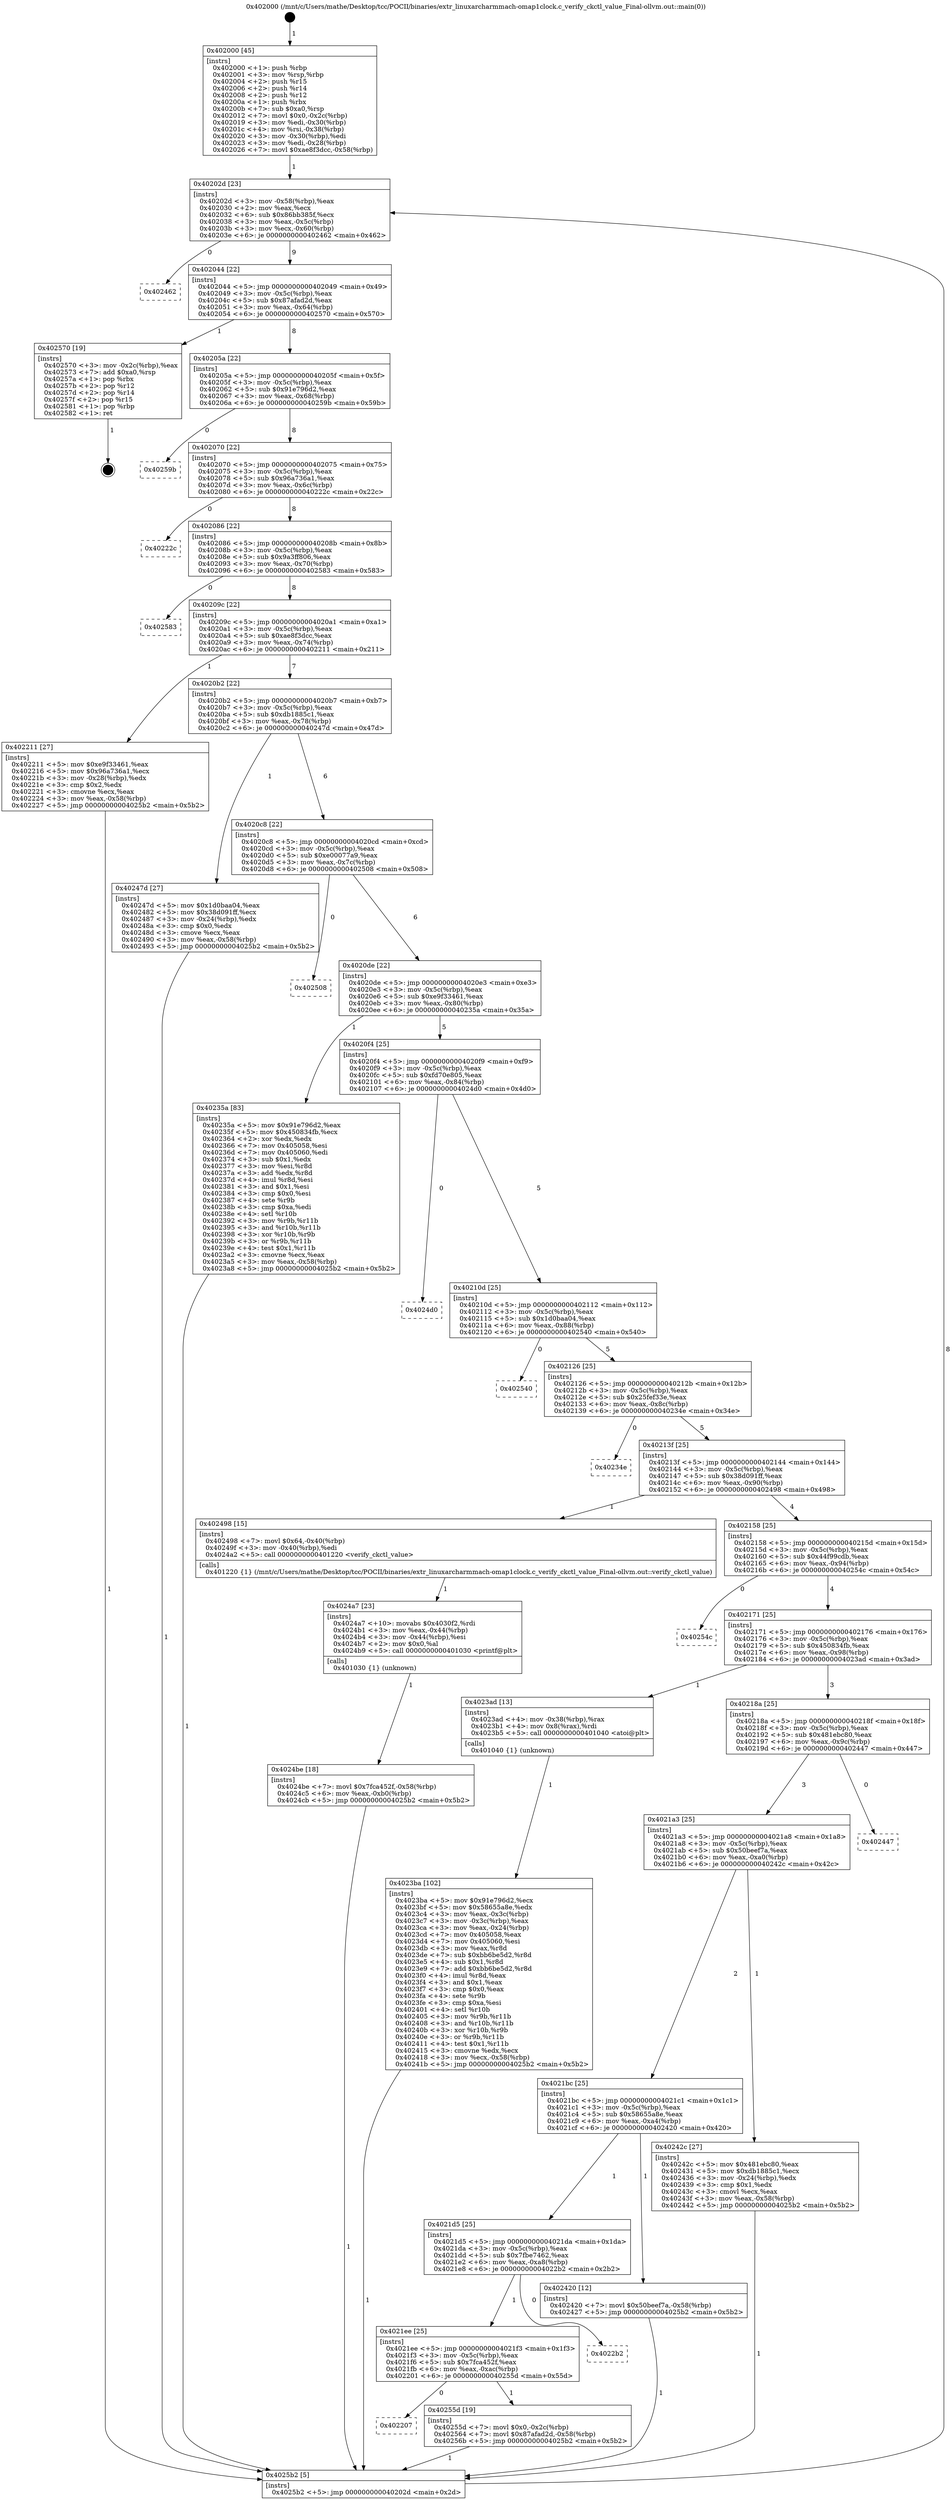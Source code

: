 digraph "0x402000" {
  label = "0x402000 (/mnt/c/Users/mathe/Desktop/tcc/POCII/binaries/extr_linuxarcharmmach-omap1clock.c_verify_ckctl_value_Final-ollvm.out::main(0))"
  labelloc = "t"
  node[shape=record]

  Entry [label="",width=0.3,height=0.3,shape=circle,fillcolor=black,style=filled]
  "0x40202d" [label="{
     0x40202d [23]\l
     | [instrs]\l
     &nbsp;&nbsp;0x40202d \<+3\>: mov -0x58(%rbp),%eax\l
     &nbsp;&nbsp;0x402030 \<+2\>: mov %eax,%ecx\l
     &nbsp;&nbsp;0x402032 \<+6\>: sub $0x86bb385f,%ecx\l
     &nbsp;&nbsp;0x402038 \<+3\>: mov %eax,-0x5c(%rbp)\l
     &nbsp;&nbsp;0x40203b \<+3\>: mov %ecx,-0x60(%rbp)\l
     &nbsp;&nbsp;0x40203e \<+6\>: je 0000000000402462 \<main+0x462\>\l
  }"]
  "0x402462" [label="{
     0x402462\l
  }", style=dashed]
  "0x402044" [label="{
     0x402044 [22]\l
     | [instrs]\l
     &nbsp;&nbsp;0x402044 \<+5\>: jmp 0000000000402049 \<main+0x49\>\l
     &nbsp;&nbsp;0x402049 \<+3\>: mov -0x5c(%rbp),%eax\l
     &nbsp;&nbsp;0x40204c \<+5\>: sub $0x87afad2d,%eax\l
     &nbsp;&nbsp;0x402051 \<+3\>: mov %eax,-0x64(%rbp)\l
     &nbsp;&nbsp;0x402054 \<+6\>: je 0000000000402570 \<main+0x570\>\l
  }"]
  Exit [label="",width=0.3,height=0.3,shape=circle,fillcolor=black,style=filled,peripheries=2]
  "0x402570" [label="{
     0x402570 [19]\l
     | [instrs]\l
     &nbsp;&nbsp;0x402570 \<+3\>: mov -0x2c(%rbp),%eax\l
     &nbsp;&nbsp;0x402573 \<+7\>: add $0xa0,%rsp\l
     &nbsp;&nbsp;0x40257a \<+1\>: pop %rbx\l
     &nbsp;&nbsp;0x40257b \<+2\>: pop %r12\l
     &nbsp;&nbsp;0x40257d \<+2\>: pop %r14\l
     &nbsp;&nbsp;0x40257f \<+2\>: pop %r15\l
     &nbsp;&nbsp;0x402581 \<+1\>: pop %rbp\l
     &nbsp;&nbsp;0x402582 \<+1\>: ret\l
  }"]
  "0x40205a" [label="{
     0x40205a [22]\l
     | [instrs]\l
     &nbsp;&nbsp;0x40205a \<+5\>: jmp 000000000040205f \<main+0x5f\>\l
     &nbsp;&nbsp;0x40205f \<+3\>: mov -0x5c(%rbp),%eax\l
     &nbsp;&nbsp;0x402062 \<+5\>: sub $0x91e796d2,%eax\l
     &nbsp;&nbsp;0x402067 \<+3\>: mov %eax,-0x68(%rbp)\l
     &nbsp;&nbsp;0x40206a \<+6\>: je 000000000040259b \<main+0x59b\>\l
  }"]
  "0x402207" [label="{
     0x402207\l
  }", style=dashed]
  "0x40259b" [label="{
     0x40259b\l
  }", style=dashed]
  "0x402070" [label="{
     0x402070 [22]\l
     | [instrs]\l
     &nbsp;&nbsp;0x402070 \<+5\>: jmp 0000000000402075 \<main+0x75\>\l
     &nbsp;&nbsp;0x402075 \<+3\>: mov -0x5c(%rbp),%eax\l
     &nbsp;&nbsp;0x402078 \<+5\>: sub $0x96a736a1,%eax\l
     &nbsp;&nbsp;0x40207d \<+3\>: mov %eax,-0x6c(%rbp)\l
     &nbsp;&nbsp;0x402080 \<+6\>: je 000000000040222c \<main+0x22c\>\l
  }"]
  "0x40255d" [label="{
     0x40255d [19]\l
     | [instrs]\l
     &nbsp;&nbsp;0x40255d \<+7\>: movl $0x0,-0x2c(%rbp)\l
     &nbsp;&nbsp;0x402564 \<+7\>: movl $0x87afad2d,-0x58(%rbp)\l
     &nbsp;&nbsp;0x40256b \<+5\>: jmp 00000000004025b2 \<main+0x5b2\>\l
  }"]
  "0x40222c" [label="{
     0x40222c\l
  }", style=dashed]
  "0x402086" [label="{
     0x402086 [22]\l
     | [instrs]\l
     &nbsp;&nbsp;0x402086 \<+5\>: jmp 000000000040208b \<main+0x8b\>\l
     &nbsp;&nbsp;0x40208b \<+3\>: mov -0x5c(%rbp),%eax\l
     &nbsp;&nbsp;0x40208e \<+5\>: sub $0x9a3ff806,%eax\l
     &nbsp;&nbsp;0x402093 \<+3\>: mov %eax,-0x70(%rbp)\l
     &nbsp;&nbsp;0x402096 \<+6\>: je 0000000000402583 \<main+0x583\>\l
  }"]
  "0x4021ee" [label="{
     0x4021ee [25]\l
     | [instrs]\l
     &nbsp;&nbsp;0x4021ee \<+5\>: jmp 00000000004021f3 \<main+0x1f3\>\l
     &nbsp;&nbsp;0x4021f3 \<+3\>: mov -0x5c(%rbp),%eax\l
     &nbsp;&nbsp;0x4021f6 \<+5\>: sub $0x7fca452f,%eax\l
     &nbsp;&nbsp;0x4021fb \<+6\>: mov %eax,-0xac(%rbp)\l
     &nbsp;&nbsp;0x402201 \<+6\>: je 000000000040255d \<main+0x55d\>\l
  }"]
  "0x402583" [label="{
     0x402583\l
  }", style=dashed]
  "0x40209c" [label="{
     0x40209c [22]\l
     | [instrs]\l
     &nbsp;&nbsp;0x40209c \<+5\>: jmp 00000000004020a1 \<main+0xa1\>\l
     &nbsp;&nbsp;0x4020a1 \<+3\>: mov -0x5c(%rbp),%eax\l
     &nbsp;&nbsp;0x4020a4 \<+5\>: sub $0xae8f3dcc,%eax\l
     &nbsp;&nbsp;0x4020a9 \<+3\>: mov %eax,-0x74(%rbp)\l
     &nbsp;&nbsp;0x4020ac \<+6\>: je 0000000000402211 \<main+0x211\>\l
  }"]
  "0x4022b2" [label="{
     0x4022b2\l
  }", style=dashed]
  "0x402211" [label="{
     0x402211 [27]\l
     | [instrs]\l
     &nbsp;&nbsp;0x402211 \<+5\>: mov $0xe9f33461,%eax\l
     &nbsp;&nbsp;0x402216 \<+5\>: mov $0x96a736a1,%ecx\l
     &nbsp;&nbsp;0x40221b \<+3\>: mov -0x28(%rbp),%edx\l
     &nbsp;&nbsp;0x40221e \<+3\>: cmp $0x2,%edx\l
     &nbsp;&nbsp;0x402221 \<+3\>: cmovne %ecx,%eax\l
     &nbsp;&nbsp;0x402224 \<+3\>: mov %eax,-0x58(%rbp)\l
     &nbsp;&nbsp;0x402227 \<+5\>: jmp 00000000004025b2 \<main+0x5b2\>\l
  }"]
  "0x4020b2" [label="{
     0x4020b2 [22]\l
     | [instrs]\l
     &nbsp;&nbsp;0x4020b2 \<+5\>: jmp 00000000004020b7 \<main+0xb7\>\l
     &nbsp;&nbsp;0x4020b7 \<+3\>: mov -0x5c(%rbp),%eax\l
     &nbsp;&nbsp;0x4020ba \<+5\>: sub $0xdb1885c1,%eax\l
     &nbsp;&nbsp;0x4020bf \<+3\>: mov %eax,-0x78(%rbp)\l
     &nbsp;&nbsp;0x4020c2 \<+6\>: je 000000000040247d \<main+0x47d\>\l
  }"]
  "0x4025b2" [label="{
     0x4025b2 [5]\l
     | [instrs]\l
     &nbsp;&nbsp;0x4025b2 \<+5\>: jmp 000000000040202d \<main+0x2d\>\l
  }"]
  "0x402000" [label="{
     0x402000 [45]\l
     | [instrs]\l
     &nbsp;&nbsp;0x402000 \<+1\>: push %rbp\l
     &nbsp;&nbsp;0x402001 \<+3\>: mov %rsp,%rbp\l
     &nbsp;&nbsp;0x402004 \<+2\>: push %r15\l
     &nbsp;&nbsp;0x402006 \<+2\>: push %r14\l
     &nbsp;&nbsp;0x402008 \<+2\>: push %r12\l
     &nbsp;&nbsp;0x40200a \<+1\>: push %rbx\l
     &nbsp;&nbsp;0x40200b \<+7\>: sub $0xa0,%rsp\l
     &nbsp;&nbsp;0x402012 \<+7\>: movl $0x0,-0x2c(%rbp)\l
     &nbsp;&nbsp;0x402019 \<+3\>: mov %edi,-0x30(%rbp)\l
     &nbsp;&nbsp;0x40201c \<+4\>: mov %rsi,-0x38(%rbp)\l
     &nbsp;&nbsp;0x402020 \<+3\>: mov -0x30(%rbp),%edi\l
     &nbsp;&nbsp;0x402023 \<+3\>: mov %edi,-0x28(%rbp)\l
     &nbsp;&nbsp;0x402026 \<+7\>: movl $0xae8f3dcc,-0x58(%rbp)\l
  }"]
  "0x4024be" [label="{
     0x4024be [18]\l
     | [instrs]\l
     &nbsp;&nbsp;0x4024be \<+7\>: movl $0x7fca452f,-0x58(%rbp)\l
     &nbsp;&nbsp;0x4024c5 \<+6\>: mov %eax,-0xb0(%rbp)\l
     &nbsp;&nbsp;0x4024cb \<+5\>: jmp 00000000004025b2 \<main+0x5b2\>\l
  }"]
  "0x40247d" [label="{
     0x40247d [27]\l
     | [instrs]\l
     &nbsp;&nbsp;0x40247d \<+5\>: mov $0x1d0baa04,%eax\l
     &nbsp;&nbsp;0x402482 \<+5\>: mov $0x38d091ff,%ecx\l
     &nbsp;&nbsp;0x402487 \<+3\>: mov -0x24(%rbp),%edx\l
     &nbsp;&nbsp;0x40248a \<+3\>: cmp $0x0,%edx\l
     &nbsp;&nbsp;0x40248d \<+3\>: cmove %ecx,%eax\l
     &nbsp;&nbsp;0x402490 \<+3\>: mov %eax,-0x58(%rbp)\l
     &nbsp;&nbsp;0x402493 \<+5\>: jmp 00000000004025b2 \<main+0x5b2\>\l
  }"]
  "0x4020c8" [label="{
     0x4020c8 [22]\l
     | [instrs]\l
     &nbsp;&nbsp;0x4020c8 \<+5\>: jmp 00000000004020cd \<main+0xcd\>\l
     &nbsp;&nbsp;0x4020cd \<+3\>: mov -0x5c(%rbp),%eax\l
     &nbsp;&nbsp;0x4020d0 \<+5\>: sub $0xe00077a9,%eax\l
     &nbsp;&nbsp;0x4020d5 \<+3\>: mov %eax,-0x7c(%rbp)\l
     &nbsp;&nbsp;0x4020d8 \<+6\>: je 0000000000402508 \<main+0x508\>\l
  }"]
  "0x4024a7" [label="{
     0x4024a7 [23]\l
     | [instrs]\l
     &nbsp;&nbsp;0x4024a7 \<+10\>: movabs $0x4030f2,%rdi\l
     &nbsp;&nbsp;0x4024b1 \<+3\>: mov %eax,-0x44(%rbp)\l
     &nbsp;&nbsp;0x4024b4 \<+3\>: mov -0x44(%rbp),%esi\l
     &nbsp;&nbsp;0x4024b7 \<+2\>: mov $0x0,%al\l
     &nbsp;&nbsp;0x4024b9 \<+5\>: call 0000000000401030 \<printf@plt\>\l
     | [calls]\l
     &nbsp;&nbsp;0x401030 \{1\} (unknown)\l
  }"]
  "0x402508" [label="{
     0x402508\l
  }", style=dashed]
  "0x4020de" [label="{
     0x4020de [22]\l
     | [instrs]\l
     &nbsp;&nbsp;0x4020de \<+5\>: jmp 00000000004020e3 \<main+0xe3\>\l
     &nbsp;&nbsp;0x4020e3 \<+3\>: mov -0x5c(%rbp),%eax\l
     &nbsp;&nbsp;0x4020e6 \<+5\>: sub $0xe9f33461,%eax\l
     &nbsp;&nbsp;0x4020eb \<+3\>: mov %eax,-0x80(%rbp)\l
     &nbsp;&nbsp;0x4020ee \<+6\>: je 000000000040235a \<main+0x35a\>\l
  }"]
  "0x4021d5" [label="{
     0x4021d5 [25]\l
     | [instrs]\l
     &nbsp;&nbsp;0x4021d5 \<+5\>: jmp 00000000004021da \<main+0x1da\>\l
     &nbsp;&nbsp;0x4021da \<+3\>: mov -0x5c(%rbp),%eax\l
     &nbsp;&nbsp;0x4021dd \<+5\>: sub $0x7fbe7462,%eax\l
     &nbsp;&nbsp;0x4021e2 \<+6\>: mov %eax,-0xa8(%rbp)\l
     &nbsp;&nbsp;0x4021e8 \<+6\>: je 00000000004022b2 \<main+0x2b2\>\l
  }"]
  "0x40235a" [label="{
     0x40235a [83]\l
     | [instrs]\l
     &nbsp;&nbsp;0x40235a \<+5\>: mov $0x91e796d2,%eax\l
     &nbsp;&nbsp;0x40235f \<+5\>: mov $0x450834fb,%ecx\l
     &nbsp;&nbsp;0x402364 \<+2\>: xor %edx,%edx\l
     &nbsp;&nbsp;0x402366 \<+7\>: mov 0x405058,%esi\l
     &nbsp;&nbsp;0x40236d \<+7\>: mov 0x405060,%edi\l
     &nbsp;&nbsp;0x402374 \<+3\>: sub $0x1,%edx\l
     &nbsp;&nbsp;0x402377 \<+3\>: mov %esi,%r8d\l
     &nbsp;&nbsp;0x40237a \<+3\>: add %edx,%r8d\l
     &nbsp;&nbsp;0x40237d \<+4\>: imul %r8d,%esi\l
     &nbsp;&nbsp;0x402381 \<+3\>: and $0x1,%esi\l
     &nbsp;&nbsp;0x402384 \<+3\>: cmp $0x0,%esi\l
     &nbsp;&nbsp;0x402387 \<+4\>: sete %r9b\l
     &nbsp;&nbsp;0x40238b \<+3\>: cmp $0xa,%edi\l
     &nbsp;&nbsp;0x40238e \<+4\>: setl %r10b\l
     &nbsp;&nbsp;0x402392 \<+3\>: mov %r9b,%r11b\l
     &nbsp;&nbsp;0x402395 \<+3\>: and %r10b,%r11b\l
     &nbsp;&nbsp;0x402398 \<+3\>: xor %r10b,%r9b\l
     &nbsp;&nbsp;0x40239b \<+3\>: or %r9b,%r11b\l
     &nbsp;&nbsp;0x40239e \<+4\>: test $0x1,%r11b\l
     &nbsp;&nbsp;0x4023a2 \<+3\>: cmovne %ecx,%eax\l
     &nbsp;&nbsp;0x4023a5 \<+3\>: mov %eax,-0x58(%rbp)\l
     &nbsp;&nbsp;0x4023a8 \<+5\>: jmp 00000000004025b2 \<main+0x5b2\>\l
  }"]
  "0x4020f4" [label="{
     0x4020f4 [25]\l
     | [instrs]\l
     &nbsp;&nbsp;0x4020f4 \<+5\>: jmp 00000000004020f9 \<main+0xf9\>\l
     &nbsp;&nbsp;0x4020f9 \<+3\>: mov -0x5c(%rbp),%eax\l
     &nbsp;&nbsp;0x4020fc \<+5\>: sub $0xfd70e805,%eax\l
     &nbsp;&nbsp;0x402101 \<+6\>: mov %eax,-0x84(%rbp)\l
     &nbsp;&nbsp;0x402107 \<+6\>: je 00000000004024d0 \<main+0x4d0\>\l
  }"]
  "0x402420" [label="{
     0x402420 [12]\l
     | [instrs]\l
     &nbsp;&nbsp;0x402420 \<+7\>: movl $0x50beef7a,-0x58(%rbp)\l
     &nbsp;&nbsp;0x402427 \<+5\>: jmp 00000000004025b2 \<main+0x5b2\>\l
  }"]
  "0x4024d0" [label="{
     0x4024d0\l
  }", style=dashed]
  "0x40210d" [label="{
     0x40210d [25]\l
     | [instrs]\l
     &nbsp;&nbsp;0x40210d \<+5\>: jmp 0000000000402112 \<main+0x112\>\l
     &nbsp;&nbsp;0x402112 \<+3\>: mov -0x5c(%rbp),%eax\l
     &nbsp;&nbsp;0x402115 \<+5\>: sub $0x1d0baa04,%eax\l
     &nbsp;&nbsp;0x40211a \<+6\>: mov %eax,-0x88(%rbp)\l
     &nbsp;&nbsp;0x402120 \<+6\>: je 0000000000402540 \<main+0x540\>\l
  }"]
  "0x4021bc" [label="{
     0x4021bc [25]\l
     | [instrs]\l
     &nbsp;&nbsp;0x4021bc \<+5\>: jmp 00000000004021c1 \<main+0x1c1\>\l
     &nbsp;&nbsp;0x4021c1 \<+3\>: mov -0x5c(%rbp),%eax\l
     &nbsp;&nbsp;0x4021c4 \<+5\>: sub $0x58655a8e,%eax\l
     &nbsp;&nbsp;0x4021c9 \<+6\>: mov %eax,-0xa4(%rbp)\l
     &nbsp;&nbsp;0x4021cf \<+6\>: je 0000000000402420 \<main+0x420\>\l
  }"]
  "0x402540" [label="{
     0x402540\l
  }", style=dashed]
  "0x402126" [label="{
     0x402126 [25]\l
     | [instrs]\l
     &nbsp;&nbsp;0x402126 \<+5\>: jmp 000000000040212b \<main+0x12b\>\l
     &nbsp;&nbsp;0x40212b \<+3\>: mov -0x5c(%rbp),%eax\l
     &nbsp;&nbsp;0x40212e \<+5\>: sub $0x25fef33e,%eax\l
     &nbsp;&nbsp;0x402133 \<+6\>: mov %eax,-0x8c(%rbp)\l
     &nbsp;&nbsp;0x402139 \<+6\>: je 000000000040234e \<main+0x34e\>\l
  }"]
  "0x40242c" [label="{
     0x40242c [27]\l
     | [instrs]\l
     &nbsp;&nbsp;0x40242c \<+5\>: mov $0x481ebc80,%eax\l
     &nbsp;&nbsp;0x402431 \<+5\>: mov $0xdb1885c1,%ecx\l
     &nbsp;&nbsp;0x402436 \<+3\>: mov -0x24(%rbp),%edx\l
     &nbsp;&nbsp;0x402439 \<+3\>: cmp $0x1,%edx\l
     &nbsp;&nbsp;0x40243c \<+3\>: cmovl %ecx,%eax\l
     &nbsp;&nbsp;0x40243f \<+3\>: mov %eax,-0x58(%rbp)\l
     &nbsp;&nbsp;0x402442 \<+5\>: jmp 00000000004025b2 \<main+0x5b2\>\l
  }"]
  "0x40234e" [label="{
     0x40234e\l
  }", style=dashed]
  "0x40213f" [label="{
     0x40213f [25]\l
     | [instrs]\l
     &nbsp;&nbsp;0x40213f \<+5\>: jmp 0000000000402144 \<main+0x144\>\l
     &nbsp;&nbsp;0x402144 \<+3\>: mov -0x5c(%rbp),%eax\l
     &nbsp;&nbsp;0x402147 \<+5\>: sub $0x38d091ff,%eax\l
     &nbsp;&nbsp;0x40214c \<+6\>: mov %eax,-0x90(%rbp)\l
     &nbsp;&nbsp;0x402152 \<+6\>: je 0000000000402498 \<main+0x498\>\l
  }"]
  "0x4021a3" [label="{
     0x4021a3 [25]\l
     | [instrs]\l
     &nbsp;&nbsp;0x4021a3 \<+5\>: jmp 00000000004021a8 \<main+0x1a8\>\l
     &nbsp;&nbsp;0x4021a8 \<+3\>: mov -0x5c(%rbp),%eax\l
     &nbsp;&nbsp;0x4021ab \<+5\>: sub $0x50beef7a,%eax\l
     &nbsp;&nbsp;0x4021b0 \<+6\>: mov %eax,-0xa0(%rbp)\l
     &nbsp;&nbsp;0x4021b6 \<+6\>: je 000000000040242c \<main+0x42c\>\l
  }"]
  "0x402498" [label="{
     0x402498 [15]\l
     | [instrs]\l
     &nbsp;&nbsp;0x402498 \<+7\>: movl $0x64,-0x40(%rbp)\l
     &nbsp;&nbsp;0x40249f \<+3\>: mov -0x40(%rbp),%edi\l
     &nbsp;&nbsp;0x4024a2 \<+5\>: call 0000000000401220 \<verify_ckctl_value\>\l
     | [calls]\l
     &nbsp;&nbsp;0x401220 \{1\} (/mnt/c/Users/mathe/Desktop/tcc/POCII/binaries/extr_linuxarcharmmach-omap1clock.c_verify_ckctl_value_Final-ollvm.out::verify_ckctl_value)\l
  }"]
  "0x402158" [label="{
     0x402158 [25]\l
     | [instrs]\l
     &nbsp;&nbsp;0x402158 \<+5\>: jmp 000000000040215d \<main+0x15d\>\l
     &nbsp;&nbsp;0x40215d \<+3\>: mov -0x5c(%rbp),%eax\l
     &nbsp;&nbsp;0x402160 \<+5\>: sub $0x44f99cdb,%eax\l
     &nbsp;&nbsp;0x402165 \<+6\>: mov %eax,-0x94(%rbp)\l
     &nbsp;&nbsp;0x40216b \<+6\>: je 000000000040254c \<main+0x54c\>\l
  }"]
  "0x402447" [label="{
     0x402447\l
  }", style=dashed]
  "0x40254c" [label="{
     0x40254c\l
  }", style=dashed]
  "0x402171" [label="{
     0x402171 [25]\l
     | [instrs]\l
     &nbsp;&nbsp;0x402171 \<+5\>: jmp 0000000000402176 \<main+0x176\>\l
     &nbsp;&nbsp;0x402176 \<+3\>: mov -0x5c(%rbp),%eax\l
     &nbsp;&nbsp;0x402179 \<+5\>: sub $0x450834fb,%eax\l
     &nbsp;&nbsp;0x40217e \<+6\>: mov %eax,-0x98(%rbp)\l
     &nbsp;&nbsp;0x402184 \<+6\>: je 00000000004023ad \<main+0x3ad\>\l
  }"]
  "0x4023ba" [label="{
     0x4023ba [102]\l
     | [instrs]\l
     &nbsp;&nbsp;0x4023ba \<+5\>: mov $0x91e796d2,%ecx\l
     &nbsp;&nbsp;0x4023bf \<+5\>: mov $0x58655a8e,%edx\l
     &nbsp;&nbsp;0x4023c4 \<+3\>: mov %eax,-0x3c(%rbp)\l
     &nbsp;&nbsp;0x4023c7 \<+3\>: mov -0x3c(%rbp),%eax\l
     &nbsp;&nbsp;0x4023ca \<+3\>: mov %eax,-0x24(%rbp)\l
     &nbsp;&nbsp;0x4023cd \<+7\>: mov 0x405058,%eax\l
     &nbsp;&nbsp;0x4023d4 \<+7\>: mov 0x405060,%esi\l
     &nbsp;&nbsp;0x4023db \<+3\>: mov %eax,%r8d\l
     &nbsp;&nbsp;0x4023de \<+7\>: sub $0xbb6be5d2,%r8d\l
     &nbsp;&nbsp;0x4023e5 \<+4\>: sub $0x1,%r8d\l
     &nbsp;&nbsp;0x4023e9 \<+7\>: add $0xbb6be5d2,%r8d\l
     &nbsp;&nbsp;0x4023f0 \<+4\>: imul %r8d,%eax\l
     &nbsp;&nbsp;0x4023f4 \<+3\>: and $0x1,%eax\l
     &nbsp;&nbsp;0x4023f7 \<+3\>: cmp $0x0,%eax\l
     &nbsp;&nbsp;0x4023fa \<+4\>: sete %r9b\l
     &nbsp;&nbsp;0x4023fe \<+3\>: cmp $0xa,%esi\l
     &nbsp;&nbsp;0x402401 \<+4\>: setl %r10b\l
     &nbsp;&nbsp;0x402405 \<+3\>: mov %r9b,%r11b\l
     &nbsp;&nbsp;0x402408 \<+3\>: and %r10b,%r11b\l
     &nbsp;&nbsp;0x40240b \<+3\>: xor %r10b,%r9b\l
     &nbsp;&nbsp;0x40240e \<+3\>: or %r9b,%r11b\l
     &nbsp;&nbsp;0x402411 \<+4\>: test $0x1,%r11b\l
     &nbsp;&nbsp;0x402415 \<+3\>: cmovne %edx,%ecx\l
     &nbsp;&nbsp;0x402418 \<+3\>: mov %ecx,-0x58(%rbp)\l
     &nbsp;&nbsp;0x40241b \<+5\>: jmp 00000000004025b2 \<main+0x5b2\>\l
  }"]
  "0x4023ad" [label="{
     0x4023ad [13]\l
     | [instrs]\l
     &nbsp;&nbsp;0x4023ad \<+4\>: mov -0x38(%rbp),%rax\l
     &nbsp;&nbsp;0x4023b1 \<+4\>: mov 0x8(%rax),%rdi\l
     &nbsp;&nbsp;0x4023b5 \<+5\>: call 0000000000401040 \<atoi@plt\>\l
     | [calls]\l
     &nbsp;&nbsp;0x401040 \{1\} (unknown)\l
  }"]
  "0x40218a" [label="{
     0x40218a [25]\l
     | [instrs]\l
     &nbsp;&nbsp;0x40218a \<+5\>: jmp 000000000040218f \<main+0x18f\>\l
     &nbsp;&nbsp;0x40218f \<+3\>: mov -0x5c(%rbp),%eax\l
     &nbsp;&nbsp;0x402192 \<+5\>: sub $0x481ebc80,%eax\l
     &nbsp;&nbsp;0x402197 \<+6\>: mov %eax,-0x9c(%rbp)\l
     &nbsp;&nbsp;0x40219d \<+6\>: je 0000000000402447 \<main+0x447\>\l
  }"]
  Entry -> "0x402000" [label=" 1"]
  "0x40202d" -> "0x402462" [label=" 0"]
  "0x40202d" -> "0x402044" [label=" 9"]
  "0x402570" -> Exit [label=" 1"]
  "0x402044" -> "0x402570" [label=" 1"]
  "0x402044" -> "0x40205a" [label=" 8"]
  "0x40255d" -> "0x4025b2" [label=" 1"]
  "0x40205a" -> "0x40259b" [label=" 0"]
  "0x40205a" -> "0x402070" [label=" 8"]
  "0x4021ee" -> "0x402207" [label=" 0"]
  "0x402070" -> "0x40222c" [label=" 0"]
  "0x402070" -> "0x402086" [label=" 8"]
  "0x4021ee" -> "0x40255d" [label=" 1"]
  "0x402086" -> "0x402583" [label=" 0"]
  "0x402086" -> "0x40209c" [label=" 8"]
  "0x4021d5" -> "0x4021ee" [label=" 1"]
  "0x40209c" -> "0x402211" [label=" 1"]
  "0x40209c" -> "0x4020b2" [label=" 7"]
  "0x402211" -> "0x4025b2" [label=" 1"]
  "0x402000" -> "0x40202d" [label=" 1"]
  "0x4025b2" -> "0x40202d" [label=" 8"]
  "0x4021d5" -> "0x4022b2" [label=" 0"]
  "0x4020b2" -> "0x40247d" [label=" 1"]
  "0x4020b2" -> "0x4020c8" [label=" 6"]
  "0x4024be" -> "0x4025b2" [label=" 1"]
  "0x4020c8" -> "0x402508" [label=" 0"]
  "0x4020c8" -> "0x4020de" [label=" 6"]
  "0x4024a7" -> "0x4024be" [label=" 1"]
  "0x4020de" -> "0x40235a" [label=" 1"]
  "0x4020de" -> "0x4020f4" [label=" 5"]
  "0x40235a" -> "0x4025b2" [label=" 1"]
  "0x402498" -> "0x4024a7" [label=" 1"]
  "0x4020f4" -> "0x4024d0" [label=" 0"]
  "0x4020f4" -> "0x40210d" [label=" 5"]
  "0x40247d" -> "0x4025b2" [label=" 1"]
  "0x40210d" -> "0x402540" [label=" 0"]
  "0x40210d" -> "0x402126" [label=" 5"]
  "0x402420" -> "0x4025b2" [label=" 1"]
  "0x402126" -> "0x40234e" [label=" 0"]
  "0x402126" -> "0x40213f" [label=" 5"]
  "0x4021bc" -> "0x4021d5" [label=" 1"]
  "0x40213f" -> "0x402498" [label=" 1"]
  "0x40213f" -> "0x402158" [label=" 4"]
  "0x40242c" -> "0x4025b2" [label=" 1"]
  "0x402158" -> "0x40254c" [label=" 0"]
  "0x402158" -> "0x402171" [label=" 4"]
  "0x4021a3" -> "0x4021bc" [label=" 2"]
  "0x402171" -> "0x4023ad" [label=" 1"]
  "0x402171" -> "0x40218a" [label=" 3"]
  "0x4023ad" -> "0x4023ba" [label=" 1"]
  "0x4023ba" -> "0x4025b2" [label=" 1"]
  "0x4021a3" -> "0x40242c" [label=" 1"]
  "0x40218a" -> "0x402447" [label=" 0"]
  "0x40218a" -> "0x4021a3" [label=" 3"]
  "0x4021bc" -> "0x402420" [label=" 1"]
}
